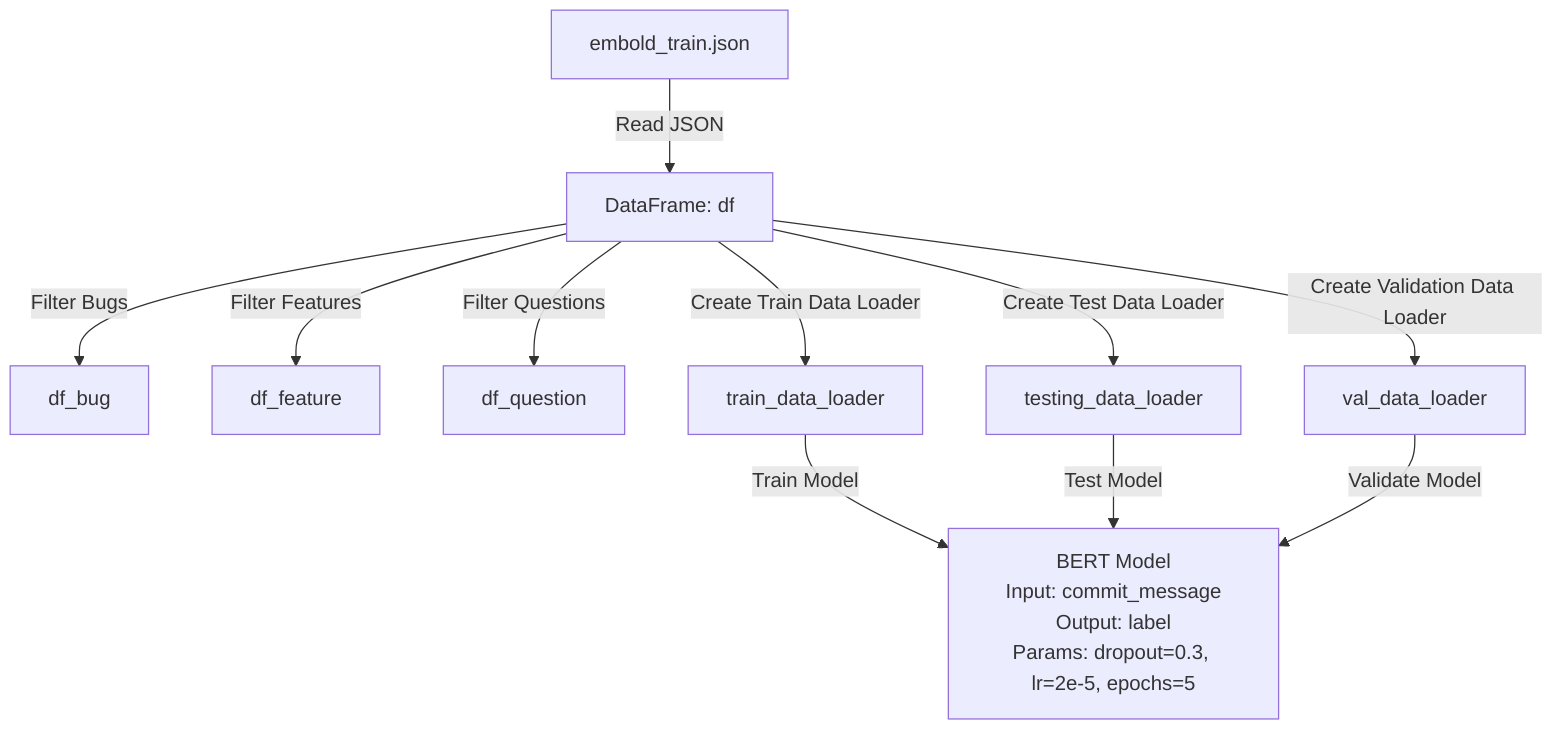 flowchart TD
    A["embold_train.json"] --> |Read JSON| B["DataFrame: df"]
    
    B --> |Filter Bugs| C["df_bug"]
    B --> |Filter Features| D["df_feature"]
    B --> |Filter Questions| E["df_question"]
    
    B --> |Create Train Data Loader| F["train_data_loader"]
    B --> |Create Test Data Loader| G["testing_data_loader"]
    B --> |Create Validation Data Loader| H["val_data_loader"]
    
    I["BERT Model\nInput: commit_message\nOutput: label\nParams: dropout=0.3, lr=2e-5, epochs=5"]
    
    F --> |Train Model| I
    G --> |Test Model| I
    H --> |Validate Model| I